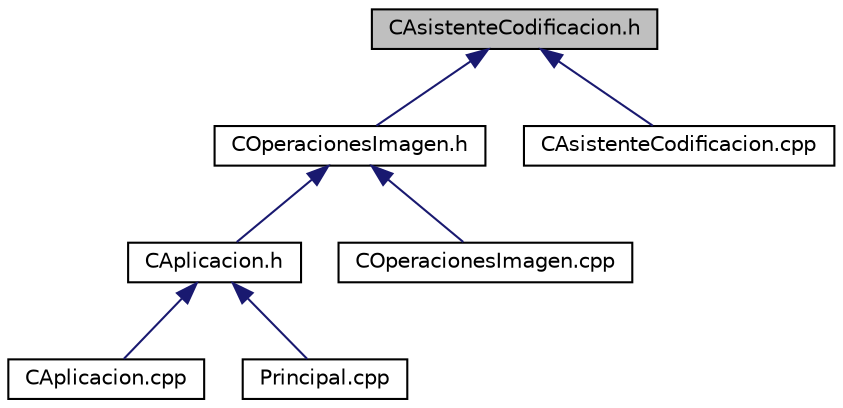 digraph "CAsistenteCodificacion.h"
{
  edge [fontname="Helvetica",fontsize="10",labelfontname="Helvetica",labelfontsize="10"];
  node [fontname="Helvetica",fontsize="10",shape=record];
  Node1 [label="CAsistenteCodificacion.h",height=0.2,width=0.4,color="black", fillcolor="grey75", style="filled", fontcolor="black"];
  Node1 -> Node2 [dir="back",color="midnightblue",fontsize="10",style="solid"];
  Node2 [label="COperacionesImagen.h",height=0.2,width=0.4,color="black", fillcolor="white", style="filled",URL="$COperacionesImagen_8h.html"];
  Node2 -> Node3 [dir="back",color="midnightblue",fontsize="10",style="solid"];
  Node3 [label="CAplicacion.h",height=0.2,width=0.4,color="black", fillcolor="white", style="filled",URL="$CAplicacion_8h.html"];
  Node3 -> Node4 [dir="back",color="midnightblue",fontsize="10",style="solid"];
  Node4 [label="CAplicacion.cpp",height=0.2,width=0.4,color="black", fillcolor="white", style="filled",URL="$CAplicacion_8cpp.html"];
  Node3 -> Node5 [dir="back",color="midnightblue",fontsize="10",style="solid"];
  Node5 [label="Principal.cpp",height=0.2,width=0.4,color="black", fillcolor="white", style="filled",URL="$Principal_8cpp.html"];
  Node2 -> Node6 [dir="back",color="midnightblue",fontsize="10",style="solid"];
  Node6 [label="COperacionesImagen.cpp",height=0.2,width=0.4,color="black", fillcolor="white", style="filled",URL="$COperacionesImagen_8cpp.html"];
  Node1 -> Node7 [dir="back",color="midnightblue",fontsize="10",style="solid"];
  Node7 [label="CAsistenteCodificacion.cpp",height=0.2,width=0.4,color="black", fillcolor="white", style="filled",URL="$CAsistenteCodificacion_8cpp.html"];
}
